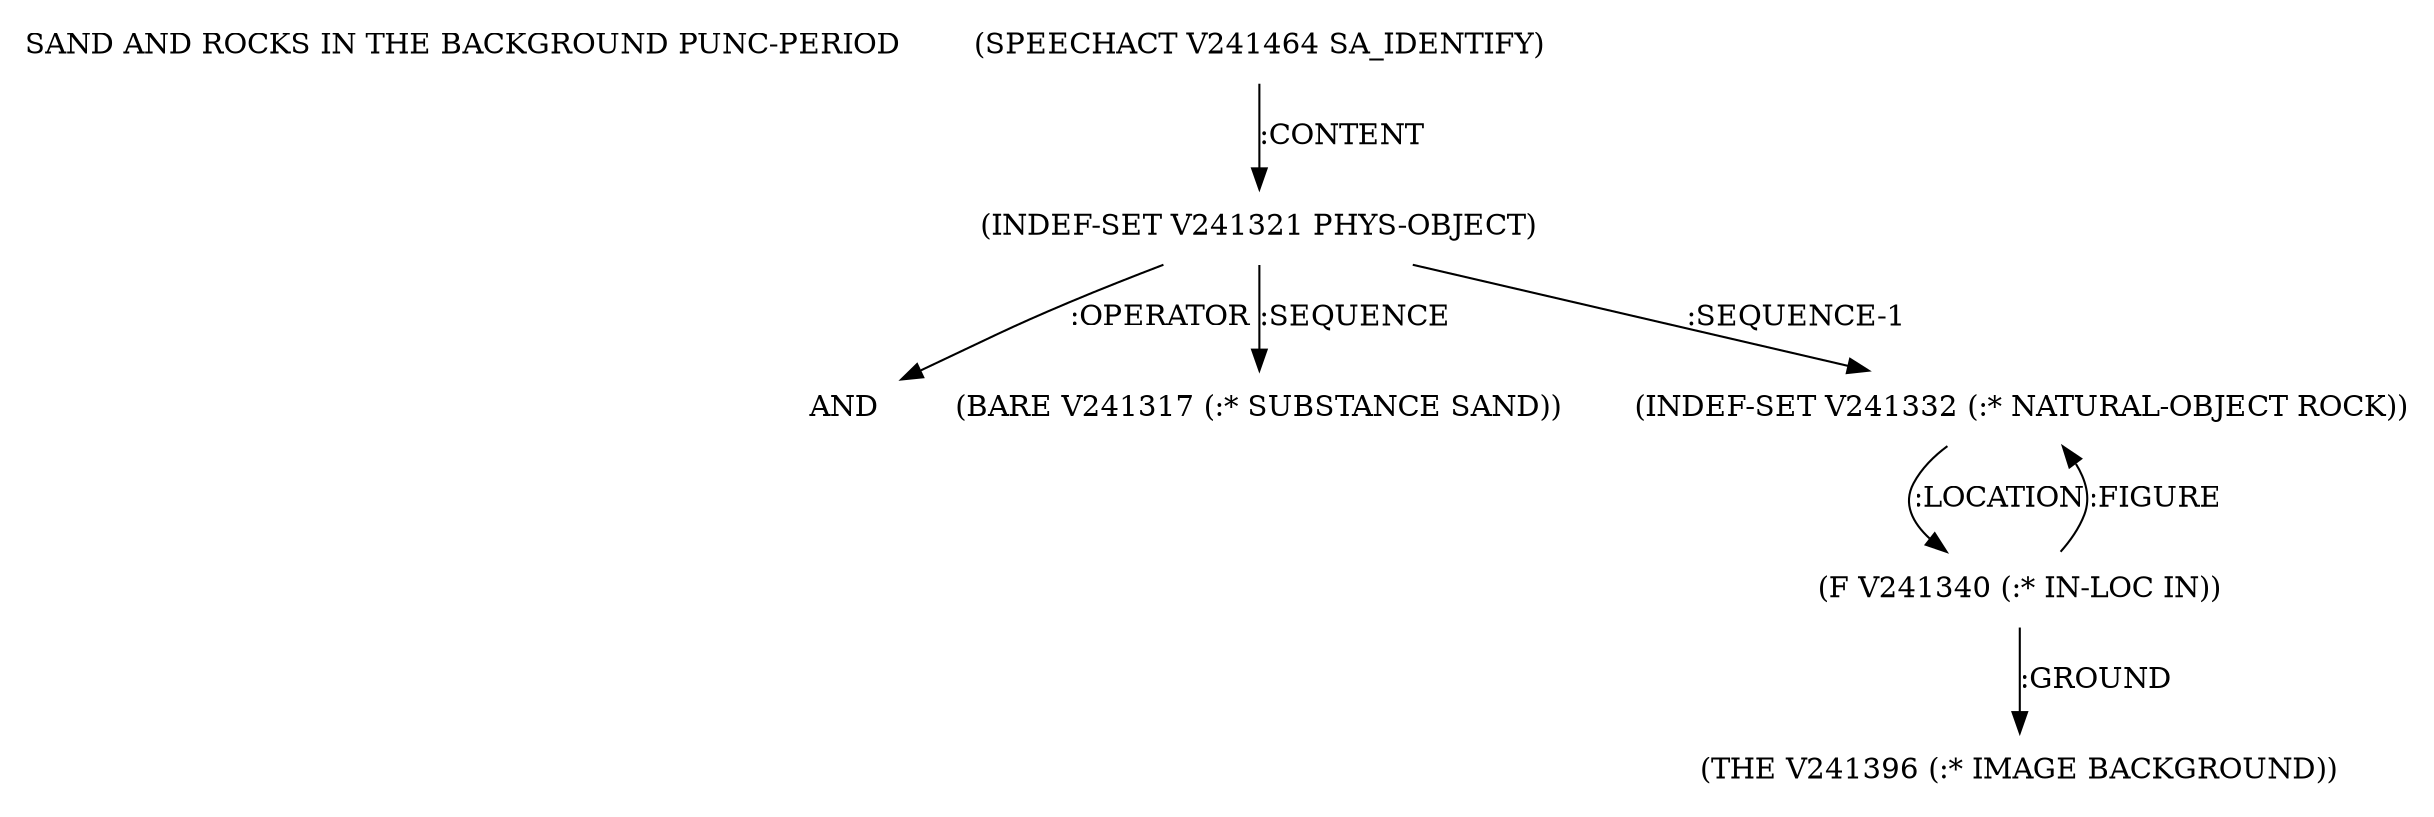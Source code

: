 digraph Terms {
  node [shape=none]
  "SAND AND ROCKS IN THE BACKGROUND PUNC-PERIOD"
  "V241464" [label="(SPEECHACT V241464 SA_IDENTIFY)"]
  "V241464" -> "V241321" [label=":CONTENT"]
  "V241321" [label="(INDEF-SET V241321 PHYS-OBJECT)"]
  "V241321" -> "NT241699" [label=":OPERATOR"]
  "NT241699" [label="AND"]
  "V241321" -> "V241317" [label=":SEQUENCE"]
  "V241321" -> "V241332" [label=":SEQUENCE-1"]
  "V241317" [label="(BARE V241317 (:* SUBSTANCE SAND))"]
  "V241332" [label="(INDEF-SET V241332 (:* NATURAL-OBJECT ROCK))"]
  "V241332" -> "V241340" [label=":LOCATION"]
  "V241340" [label="(F V241340 (:* IN-LOC IN))"]
  "V241340" -> "V241396" [label=":GROUND"]
  "V241340" -> "V241332" [label=":FIGURE"]
  "V241396" [label="(THE V241396 (:* IMAGE BACKGROUND))"]
}

